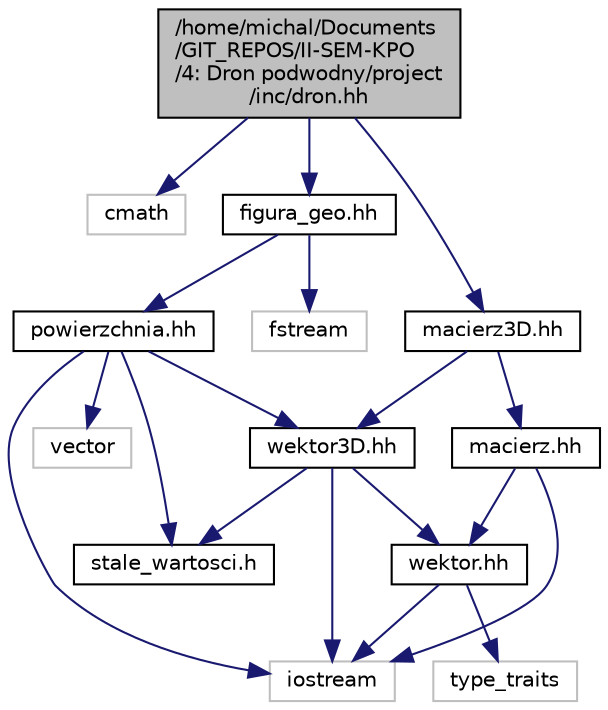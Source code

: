 digraph "/home/michal/Documents/GIT_REPOS/II-SEM-KPO/4: Dron podwodny/project/inc/dron.hh"
{
  edge [fontname="Helvetica",fontsize="10",labelfontname="Helvetica",labelfontsize="10"];
  node [fontname="Helvetica",fontsize="10",shape=record];
  Node0 [label="/home/michal/Documents\l/GIT_REPOS/II-SEM-KPO\l/4: Dron podwodny/project\l/inc/dron.hh",height=0.2,width=0.4,color="black", fillcolor="grey75", style="filled", fontcolor="black"];
  Node0 -> Node1 [color="midnightblue",fontsize="10",style="solid"];
  Node1 [label="cmath",height=0.2,width=0.4,color="grey75", fillcolor="white", style="filled"];
  Node0 -> Node2 [color="midnightblue",fontsize="10",style="solid"];
  Node2 [label="figura_geo.hh",height=0.2,width=0.4,color="black", fillcolor="white", style="filled",URL="$figura__geo_8hh.html"];
  Node2 -> Node3 [color="midnightblue",fontsize="10",style="solid"];
  Node3 [label="fstream",height=0.2,width=0.4,color="grey75", fillcolor="white", style="filled"];
  Node2 -> Node4 [color="midnightblue",fontsize="10",style="solid"];
  Node4 [label="powierzchnia.hh",height=0.2,width=0.4,color="black", fillcolor="white", style="filled",URL="$powierzchnia_8hh.html"];
  Node4 -> Node5 [color="midnightblue",fontsize="10",style="solid"];
  Node5 [label="iostream",height=0.2,width=0.4,color="grey75", fillcolor="white", style="filled"];
  Node4 -> Node6 [color="midnightblue",fontsize="10",style="solid"];
  Node6 [label="vector",height=0.2,width=0.4,color="grey75", fillcolor="white", style="filled"];
  Node4 -> Node7 [color="midnightblue",fontsize="10",style="solid"];
  Node7 [label="wektor3D.hh",height=0.2,width=0.4,color="black", fillcolor="white", style="filled",URL="$wektor3_d_8hh.html"];
  Node7 -> Node5 [color="midnightblue",fontsize="10",style="solid"];
  Node7 -> Node8 [color="midnightblue",fontsize="10",style="solid"];
  Node8 [label="stale_wartosci.h",height=0.2,width=0.4,color="black", fillcolor="white", style="filled",URL="$stale__wartosci_8h.html"];
  Node7 -> Node9 [color="midnightblue",fontsize="10",style="solid"];
  Node9 [label="wektor.hh",height=0.2,width=0.4,color="black", fillcolor="white", style="filled",URL="$wektor_8hh.html"];
  Node9 -> Node5 [color="midnightblue",fontsize="10",style="solid"];
  Node9 -> Node10 [color="midnightblue",fontsize="10",style="solid"];
  Node10 [label="type_traits",height=0.2,width=0.4,color="grey75", fillcolor="white", style="filled"];
  Node4 -> Node8 [color="midnightblue",fontsize="10",style="solid"];
  Node0 -> Node11 [color="midnightblue",fontsize="10",style="solid"];
  Node11 [label="macierz3D.hh",height=0.2,width=0.4,color="black", fillcolor="white", style="filled",URL="$macierz3_d_8hh.html"];
  Node11 -> Node12 [color="midnightblue",fontsize="10",style="solid"];
  Node12 [label="macierz.hh",height=0.2,width=0.4,color="black", fillcolor="white", style="filled",URL="$macierz_8hh.html"];
  Node12 -> Node5 [color="midnightblue",fontsize="10",style="solid"];
  Node12 -> Node9 [color="midnightblue",fontsize="10",style="solid"];
  Node11 -> Node7 [color="midnightblue",fontsize="10",style="solid"];
}
